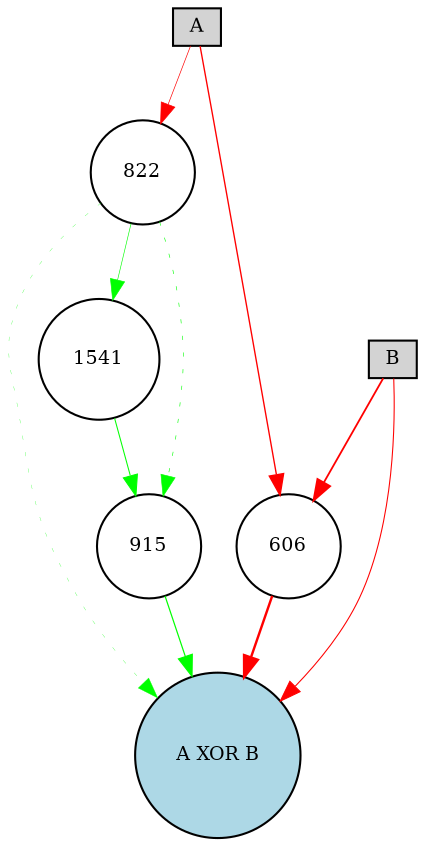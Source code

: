 digraph {
	node [fontsize=9 height=0.2 shape=circle width=0.2]
	A [fillcolor=lightgray shape=box style=filled]
	B [fillcolor=lightgray shape=box style=filled]
	"A XOR B" [fillcolor=lightblue style=filled]
	1541 [fillcolor=white style=filled]
	915 [fillcolor=white style=filled]
	822 [fillcolor=white style=filled]
	606 [fillcolor=white style=filled]
	B -> "A XOR B" [color=red penwidth=0.5135752062765192 style=solid]
	A -> 606 [color=red penwidth=0.6532658821532871 style=solid]
	606 -> "A XOR B" [color=red penwidth=1.1572133534688311 style=solid]
	B -> 606 [color=red penwidth=0.8671364902688217 style=solid]
	A -> 822 [color=red penwidth=0.3198258729072477 style=solid]
	822 -> "A XOR B" [color=green penwidth=0.12775616730303957 style=dotted]
	822 -> 915 [color=green penwidth=0.28670781594612343 style=dotted]
	915 -> "A XOR B" [color=green penwidth=0.5799701938389797 style=solid]
	822 -> 1541 [color=green penwidth=0.30000000000000004 style=solid]
	1541 -> 915 [color=green penwidth=0.5004478436400472 style=solid]
}

